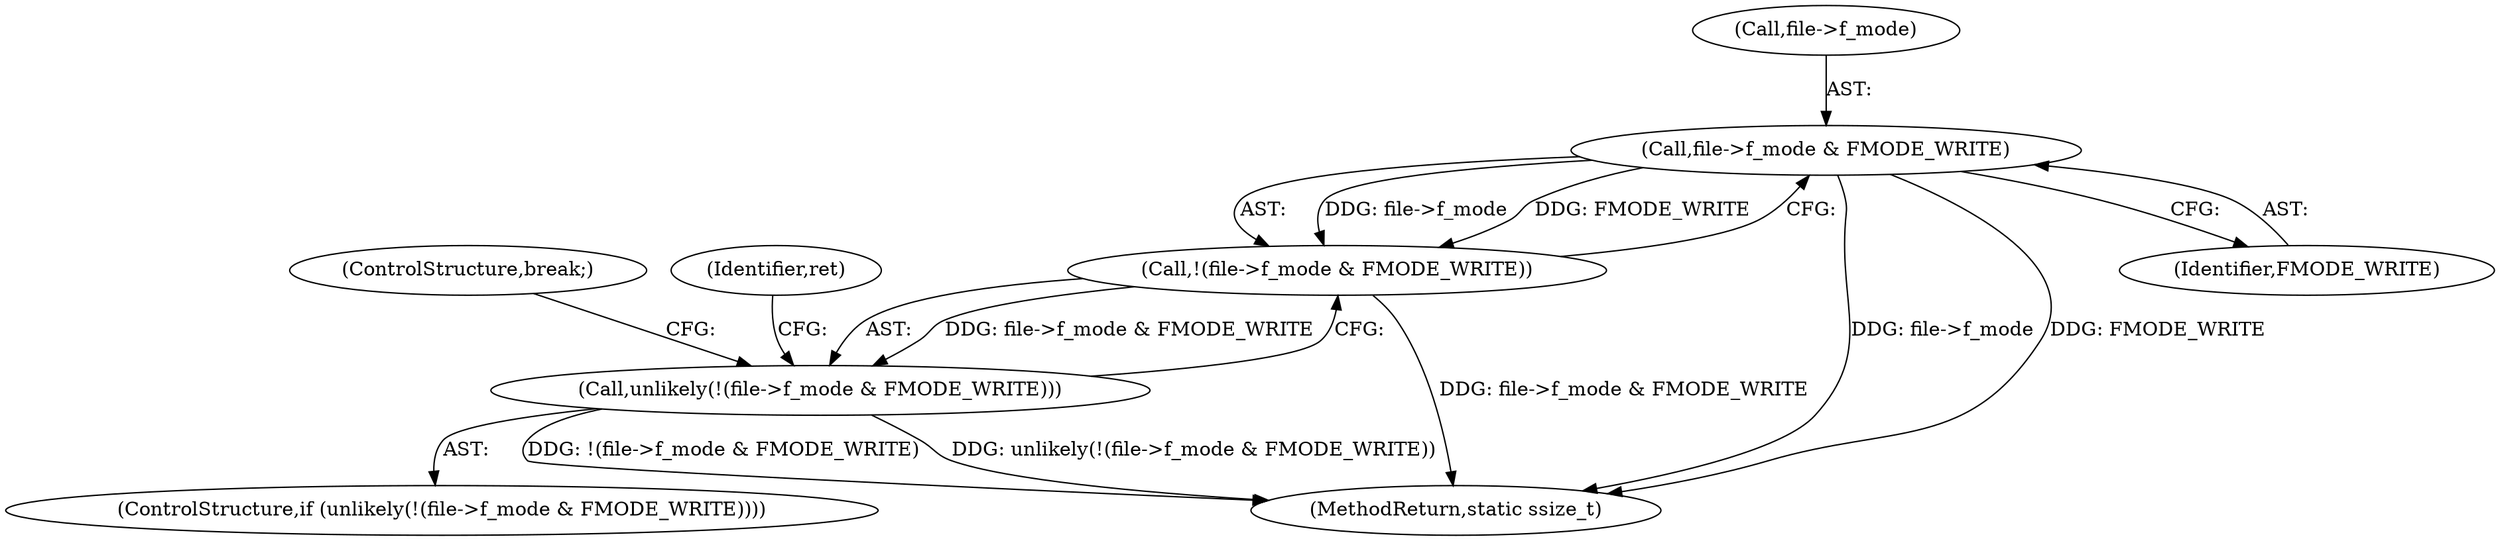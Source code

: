 digraph "0_linux_a70b52ec1aaeaf60f4739edb1b422827cb6f3893@pointer" {
"1000189" [label="(Call,file->f_mode & FMODE_WRITE)"];
"1000188" [label="(Call,!(file->f_mode & FMODE_WRITE))"];
"1000187" [label="(Call,unlikely(!(file->f_mode & FMODE_WRITE)))"];
"1000189" [label="(Call,file->f_mode & FMODE_WRITE)"];
"1000190" [label="(Call,file->f_mode)"];
"1000194" [label="(ControlStructure,break;)"];
"1000389" [label="(MethodReturn,static ssize_t)"];
"1000188" [label="(Call,!(file->f_mode & FMODE_WRITE))"];
"1000196" [label="(Identifier,ret)"];
"1000186" [label="(ControlStructure,if (unlikely(!(file->f_mode & FMODE_WRITE))))"];
"1000193" [label="(Identifier,FMODE_WRITE)"];
"1000187" [label="(Call,unlikely(!(file->f_mode & FMODE_WRITE)))"];
"1000189" -> "1000188"  [label="AST: "];
"1000189" -> "1000193"  [label="CFG: "];
"1000190" -> "1000189"  [label="AST: "];
"1000193" -> "1000189"  [label="AST: "];
"1000188" -> "1000189"  [label="CFG: "];
"1000189" -> "1000389"  [label="DDG: file->f_mode"];
"1000189" -> "1000389"  [label="DDG: FMODE_WRITE"];
"1000189" -> "1000188"  [label="DDG: file->f_mode"];
"1000189" -> "1000188"  [label="DDG: FMODE_WRITE"];
"1000188" -> "1000187"  [label="AST: "];
"1000187" -> "1000188"  [label="CFG: "];
"1000188" -> "1000389"  [label="DDG: file->f_mode & FMODE_WRITE"];
"1000188" -> "1000187"  [label="DDG: file->f_mode & FMODE_WRITE"];
"1000187" -> "1000186"  [label="AST: "];
"1000194" -> "1000187"  [label="CFG: "];
"1000196" -> "1000187"  [label="CFG: "];
"1000187" -> "1000389"  [label="DDG: !(file->f_mode & FMODE_WRITE)"];
"1000187" -> "1000389"  [label="DDG: unlikely(!(file->f_mode & FMODE_WRITE))"];
}
